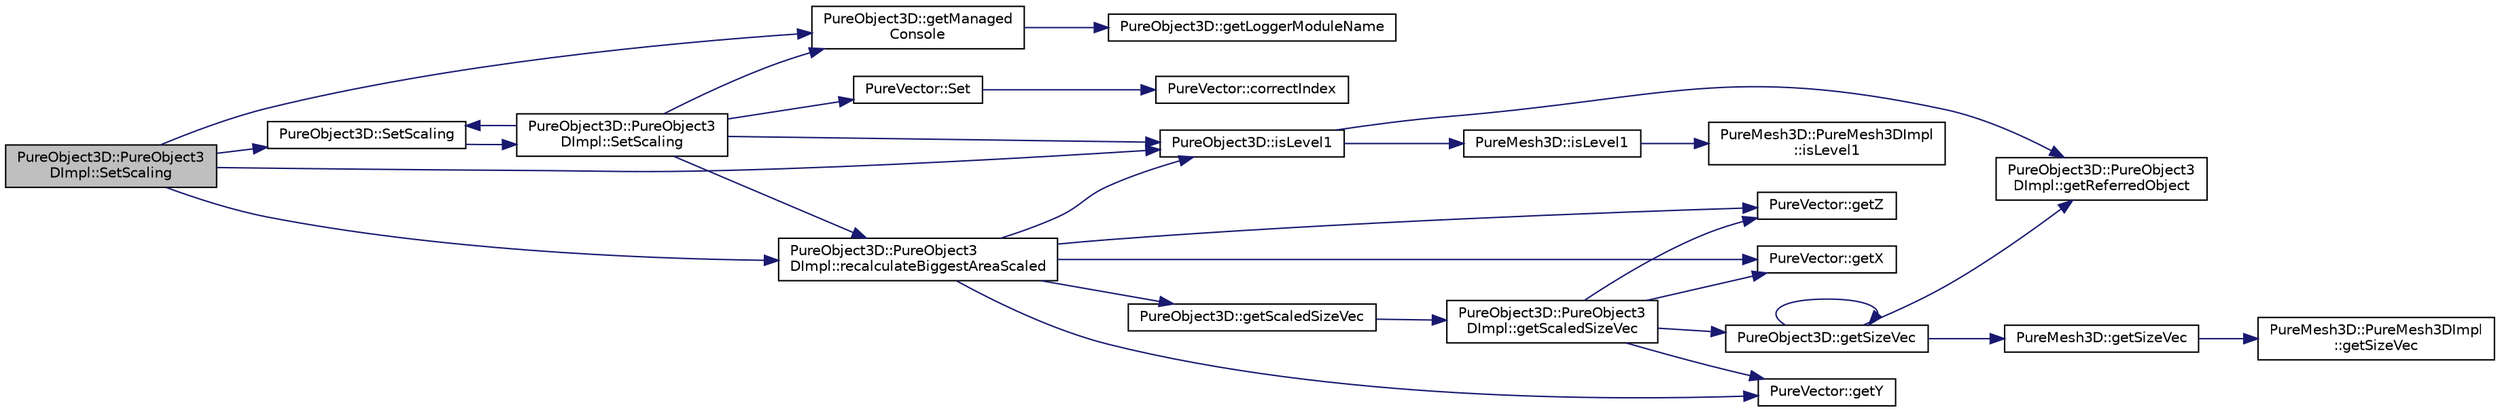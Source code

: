 digraph "PureObject3D::PureObject3DImpl::SetScaling"
{
 // LATEX_PDF_SIZE
  edge [fontname="Helvetica",fontsize="10",labelfontname="Helvetica",labelfontsize="10"];
  node [fontname="Helvetica",fontsize="10",shape=record];
  rankdir="LR";
  Node1 [label="PureObject3D::PureObject3\lDImpl::SetScaling",height=0.2,width=0.4,color="black", fillcolor="grey75", style="filled", fontcolor="black",tooltip=" "];
  Node1 -> Node2 [color="midnightblue",fontsize="10",style="solid",fontname="Helvetica"];
  Node2 [label="PureObject3D::getManaged\lConsole",height=0.2,width=0.4,color="black", fillcolor="white", style="filled",URL="$class_pure_object3_d.html#a5c34510d710a5528c1ba7c37252f8625",tooltip="Returns access to console preset with logger module name as this class."];
  Node2 -> Node3 [color="midnightblue",fontsize="10",style="solid",fontname="Helvetica"];
  Node3 [label="PureObject3D::getLoggerModuleName",height=0.2,width=0.4,color="black", fillcolor="white", style="filled",URL="$class_pure_object3_d.html#af4467df0003fd4ba737dbc2dec365257",tooltip="Returns the logger module name of this class."];
  Node1 -> Node4 [color="midnightblue",fontsize="10",style="solid",fontname="Helvetica"];
  Node4 [label="PureObject3D::isLevel1",height=0.2,width=0.4,color="black", fillcolor="white", style="filled",URL="$class_pure_object3_d.html#aa46f669965a0b3ec379252b424ddd725",tooltip="Tells if the mesh is a level-1 parent mesh."];
  Node4 -> Node5 [color="midnightblue",fontsize="10",style="solid",fontname="Helvetica"];
  Node5 [label="PureObject3D::PureObject3\lDImpl::getReferredObject",height=0.2,width=0.4,color="black", fillcolor="white", style="filled",URL="$class_pure_object3_d_1_1_pure_object3_d_impl.html#a40d9f6688f4f5c505ca45cb476c36eec",tooltip=" "];
  Node4 -> Node6 [color="midnightblue",fontsize="10",style="solid",fontname="Helvetica"];
  Node6 [label="PureMesh3D::isLevel1",height=0.2,width=0.4,color="black", fillcolor="white", style="filled",URL="$class_pure_mesh3_d.html#a5994d09a83ab409a273eeffff3d6b105",tooltip="Tells if the mesh is a level-1 parent mesh."];
  Node6 -> Node7 [color="midnightblue",fontsize="10",style="solid",fontname="Helvetica"];
  Node7 [label="PureMesh3D::PureMesh3DImpl\l::isLevel1",height=0.2,width=0.4,color="black", fillcolor="white", style="filled",URL="$class_pure_mesh3_d_1_1_pure_mesh3_d_impl.html#affd18ce4e5530fc032f1eb2d5c03c689",tooltip=" "];
  Node1 -> Node8 [color="midnightblue",fontsize="10",style="solid",fontname="Helvetica"];
  Node8 [label="PureObject3D::PureObject3\lDImpl::recalculateBiggestAreaScaled",height=0.2,width=0.4,color="black", fillcolor="white", style="filled",URL="$class_pure_object3_d_1_1_pure_object3_d_impl.html#a5b575bbe39f880b095da4caf218b3917",tooltip=" "];
  Node8 -> Node9 [color="midnightblue",fontsize="10",style="solid",fontname="Helvetica"];
  Node9 [label="PureObject3D::getScaledSizeVec",height=0.2,width=0.4,color="black", fillcolor="white", style="filled",URL="$class_pure_object3_d.html#a051d1533921097d4bc18c1615be35414",tooltip="Gets the real sizes considering the geometry size calculated from vertex data and the current scaling..."];
  Node9 -> Node10 [color="midnightblue",fontsize="10",style="solid",fontname="Helvetica"];
  Node10 [label="PureObject3D::PureObject3\lDImpl::getScaledSizeVec",height=0.2,width=0.4,color="black", fillcolor="white", style="filled",URL="$class_pure_object3_d_1_1_pure_object3_d_impl.html#ae200ed7ee833272735fe7f4016079654",tooltip=" "];
  Node10 -> Node11 [color="midnightblue",fontsize="10",style="solid",fontname="Helvetica"];
  Node11 [label="PureObject3D::getSizeVec",height=0.2,width=0.4,color="black", fillcolor="white", style="filled",URL="$class_pure_object3_d.html#a154f23ff3caed57f1c8046500fc13302",tooltip="Gets the base sizes."];
  Node11 -> Node5 [color="midnightblue",fontsize="10",style="solid",fontname="Helvetica"];
  Node11 -> Node12 [color="midnightblue",fontsize="10",style="solid",fontname="Helvetica"];
  Node12 [label="PureMesh3D::getSizeVec",height=0.2,width=0.4,color="black", fillcolor="white", style="filled",URL="$class_pure_mesh3_d.html#aa84b10d4822eb9f89e2ef789af6f3ddc",tooltip="Gets the base sizes."];
  Node12 -> Node13 [color="midnightblue",fontsize="10",style="solid",fontname="Helvetica"];
  Node13 [label="PureMesh3D::PureMesh3DImpl\l::getSizeVec",height=0.2,width=0.4,color="black", fillcolor="white", style="filled",URL="$class_pure_mesh3_d_1_1_pure_mesh3_d_impl.html#a58013901050789048d6fc79ec70087ab",tooltip=" "];
  Node11 -> Node11 [color="midnightblue",fontsize="10",style="solid",fontname="Helvetica"];
  Node10 -> Node14 [color="midnightblue",fontsize="10",style="solid",fontname="Helvetica"];
  Node14 [label="PureVector::getX",height=0.2,width=0.4,color="black", fillcolor="white", style="filled",URL="$class_pure_vector.html#a1671b6f7232f6cacd5b25e2e0078caa8",tooltip="Gets the X-coordinate."];
  Node10 -> Node15 [color="midnightblue",fontsize="10",style="solid",fontname="Helvetica"];
  Node15 [label="PureVector::getY",height=0.2,width=0.4,color="black", fillcolor="white", style="filled",URL="$class_pure_vector.html#ad3f280e052c74e30635f16def6f3fdff",tooltip="Gets the Y-coordinate."];
  Node10 -> Node16 [color="midnightblue",fontsize="10",style="solid",fontname="Helvetica"];
  Node16 [label="PureVector::getZ",height=0.2,width=0.4,color="black", fillcolor="white", style="filled",URL="$class_pure_vector.html#a0c7e17a5a9297eeefe11ac08611f4339",tooltip="Gets the Z-coordinate."];
  Node8 -> Node14 [color="midnightblue",fontsize="10",style="solid",fontname="Helvetica"];
  Node8 -> Node15 [color="midnightblue",fontsize="10",style="solid",fontname="Helvetica"];
  Node8 -> Node16 [color="midnightblue",fontsize="10",style="solid",fontname="Helvetica"];
  Node8 -> Node4 [color="midnightblue",fontsize="10",style="solid",fontname="Helvetica"];
  Node1 -> Node17 [color="midnightblue",fontsize="10",style="solid",fontname="Helvetica"];
  Node17 [label="PureObject3D::SetScaling",height=0.2,width=0.4,color="black", fillcolor="white", style="filled",URL="$class_pure_object3_d.html#a7961111aa8e3a8b1c56879d156d2fe9b",tooltip="Sets the scaling factor to given scalar."];
  Node17 -> Node18 [color="midnightblue",fontsize="10",style="solid",fontname="Helvetica"];
  Node18 [label="PureObject3D::PureObject3\lDImpl::SetScaling",height=0.2,width=0.4,color="black", fillcolor="white", style="filled",URL="$class_pure_object3_d_1_1_pure_object3_d_impl.html#aefe4fb4c652a55d5df58dbdc830604dd",tooltip=" "];
  Node18 -> Node2 [color="midnightblue",fontsize="10",style="solid",fontname="Helvetica"];
  Node18 -> Node4 [color="midnightblue",fontsize="10",style="solid",fontname="Helvetica"];
  Node18 -> Node8 [color="midnightblue",fontsize="10",style="solid",fontname="Helvetica"];
  Node18 -> Node19 [color="midnightblue",fontsize="10",style="solid",fontname="Helvetica"];
  Node19 [label="PureVector::Set",height=0.2,width=0.4,color="black", fillcolor="white", style="filled",URL="$class_pure_vector.html#a7a06ddc19979aa3bbe17514071ed66c8",tooltip="Sets the value at the given index."];
  Node19 -> Node20 [color="midnightblue",fontsize="10",style="solid",fontname="Helvetica"];
  Node20 [label="PureVector::correctIndex",height=0.2,width=0.4,color="black", fillcolor="white", style="filled",URL="$class_pure_vector.html#a3a76805b3935eadb52ac7cf41dfd981b",tooltip=" "];
  Node18 -> Node17 [color="midnightblue",fontsize="10",style="solid",fontname="Helvetica"];
}
